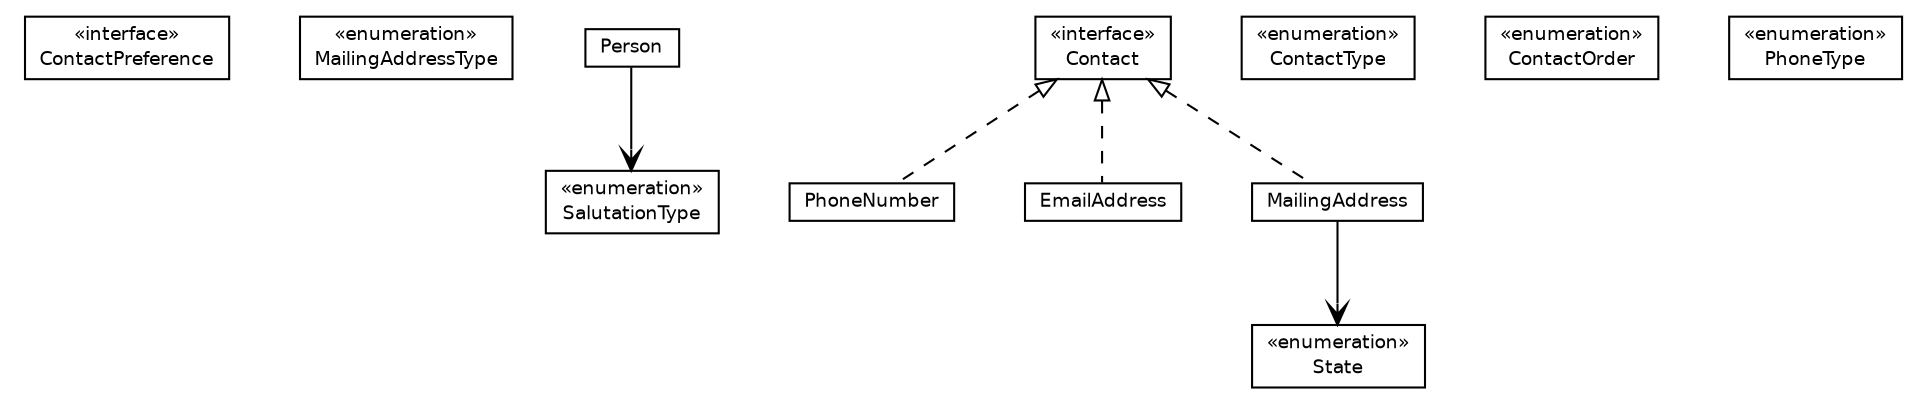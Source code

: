 #!/usr/local/bin/dot
#
# Class diagram 
# Generated by UMLGraph version R5_6 (http://www.umlgraph.org/)
#

digraph G {
	edge [fontname="Helvetica",fontsize=10,labelfontname="Helvetica",labelfontsize=10];
	node [fontname="Helvetica",fontsize=10,shape=plaintext];
	nodesep=0.25;
	ranksep=0.5;
	// net.ljcomputing.people.domain.ContactPreference
	c14 [label=<<table title="net.ljcomputing.people.domain.ContactPreference" border="0" cellborder="1" cellspacing="0" cellpadding="2" port="p" href="./ContactPreference.html">
		<tr><td><table border="0" cellspacing="0" cellpadding="1">
<tr><td align="center" balign="center"> &#171;interface&#187; </td></tr>
<tr><td align="center" balign="center"> ContactPreference </td></tr>
		</table></td></tr>
		</table>>, URL="./ContactPreference.html", fontname="Helvetica", fontcolor="black", fontsize=9.0];
	// net.ljcomputing.people.domain.MailingAddressType
	c15 [label=<<table title="net.ljcomputing.people.domain.MailingAddressType" border="0" cellborder="1" cellspacing="0" cellpadding="2" port="p" href="./MailingAddressType.html">
		<tr><td><table border="0" cellspacing="0" cellpadding="1">
<tr><td align="center" balign="center"> &#171;enumeration&#187; </td></tr>
<tr><td align="center" balign="center"> MailingAddressType </td></tr>
		</table></td></tr>
		</table>>, URL="./MailingAddressType.html", fontname="Helvetica", fontcolor="black", fontsize=9.0];
	// net.ljcomputing.people.domain.SalutationType
	c16 [label=<<table title="net.ljcomputing.people.domain.SalutationType" border="0" cellborder="1" cellspacing="0" cellpadding="2" port="p" href="./SalutationType.html">
		<tr><td><table border="0" cellspacing="0" cellpadding="1">
<tr><td align="center" balign="center"> &#171;enumeration&#187; </td></tr>
<tr><td align="center" balign="center"> SalutationType </td></tr>
		</table></td></tr>
		</table>>, URL="./SalutationType.html", fontname="Helvetica", fontcolor="black", fontsize=9.0];
	// net.ljcomputing.people.domain.State
	c17 [label=<<table title="net.ljcomputing.people.domain.State" border="0" cellborder="1" cellspacing="0" cellpadding="2" port="p" href="./State.html">
		<tr><td><table border="0" cellspacing="0" cellpadding="1">
<tr><td align="center" balign="center"> &#171;enumeration&#187; </td></tr>
<tr><td align="center" balign="center"> State </td></tr>
		</table></td></tr>
		</table>>, URL="./State.html", fontname="Helvetica", fontcolor="black", fontsize=9.0];
	// net.ljcomputing.people.domain.PhoneNumber
	c18 [label=<<table title="net.ljcomputing.people.domain.PhoneNumber" border="0" cellborder="1" cellspacing="0" cellpadding="2" port="p" href="./PhoneNumber.html">
		<tr><td><table border="0" cellspacing="0" cellpadding="1">
<tr><td align="center" balign="center"> PhoneNumber </td></tr>
		</table></td></tr>
		</table>>, URL="./PhoneNumber.html", fontname="Helvetica", fontcolor="black", fontsize=9.0];
	// net.ljcomputing.people.domain.ContactType
	c19 [label=<<table title="net.ljcomputing.people.domain.ContactType" border="0" cellborder="1" cellspacing="0" cellpadding="2" port="p" href="./ContactType.html">
		<tr><td><table border="0" cellspacing="0" cellpadding="1">
<tr><td align="center" balign="center"> &#171;enumeration&#187; </td></tr>
<tr><td align="center" balign="center"> ContactType </td></tr>
		</table></td></tr>
		</table>>, URL="./ContactType.html", fontname="Helvetica", fontcolor="black", fontsize=9.0];
	// net.ljcomputing.people.domain.ContactOrder
	c20 [label=<<table title="net.ljcomputing.people.domain.ContactOrder" border="0" cellborder="1" cellspacing="0" cellpadding="2" port="p" href="./ContactOrder.html">
		<tr><td><table border="0" cellspacing="0" cellpadding="1">
<tr><td align="center" balign="center"> &#171;enumeration&#187; </td></tr>
<tr><td align="center" balign="center"> ContactOrder </td></tr>
		</table></td></tr>
		</table>>, URL="./ContactOrder.html", fontname="Helvetica", fontcolor="black", fontsize=9.0];
	// net.ljcomputing.people.domain.PhoneType
	c21 [label=<<table title="net.ljcomputing.people.domain.PhoneType" border="0" cellborder="1" cellspacing="0" cellpadding="2" port="p" href="./PhoneType.html">
		<tr><td><table border="0" cellspacing="0" cellpadding="1">
<tr><td align="center" balign="center"> &#171;enumeration&#187; </td></tr>
<tr><td align="center" balign="center"> PhoneType </td></tr>
		</table></td></tr>
		</table>>, URL="./PhoneType.html", fontname="Helvetica", fontcolor="black", fontsize=9.0];
	// net.ljcomputing.people.domain.EmailAddress
	c22 [label=<<table title="net.ljcomputing.people.domain.EmailAddress" border="0" cellborder="1" cellspacing="0" cellpadding="2" port="p" href="./EmailAddress.html">
		<tr><td><table border="0" cellspacing="0" cellpadding="1">
<tr><td align="center" balign="center"> EmailAddress </td></tr>
		</table></td></tr>
		</table>>, URL="./EmailAddress.html", fontname="Helvetica", fontcolor="black", fontsize=9.0];
	// net.ljcomputing.people.domain.MailingAddress
	c23 [label=<<table title="net.ljcomputing.people.domain.MailingAddress" border="0" cellborder="1" cellspacing="0" cellpadding="2" port="p" href="./MailingAddress.html">
		<tr><td><table border="0" cellspacing="0" cellpadding="1">
<tr><td align="center" balign="center"> MailingAddress </td></tr>
		</table></td></tr>
		</table>>, URL="./MailingAddress.html", fontname="Helvetica", fontcolor="black", fontsize=9.0];
	// net.ljcomputing.people.domain.Person
	c24 [label=<<table title="net.ljcomputing.people.domain.Person" border="0" cellborder="1" cellspacing="0" cellpadding="2" port="p" href="./Person.html">
		<tr><td><table border="0" cellspacing="0" cellpadding="1">
<tr><td align="center" balign="center"> Person </td></tr>
		</table></td></tr>
		</table>>, URL="./Person.html", fontname="Helvetica", fontcolor="black", fontsize=9.0];
	// net.ljcomputing.people.domain.Contact
	c25 [label=<<table title="net.ljcomputing.people.domain.Contact" border="0" cellborder="1" cellspacing="0" cellpadding="2" port="p" href="./Contact.html">
		<tr><td><table border="0" cellspacing="0" cellpadding="1">
<tr><td align="center" balign="center"> &#171;interface&#187; </td></tr>
<tr><td align="center" balign="center"> Contact </td></tr>
		</table></td></tr>
		</table>>, URL="./Contact.html", fontname="Helvetica", fontcolor="black", fontsize=9.0];
	//net.ljcomputing.people.domain.PhoneNumber implements net.ljcomputing.people.domain.Contact
	c25:p -> c18:p [dir=back,arrowtail=empty,style=dashed];
	//net.ljcomputing.people.domain.EmailAddress implements net.ljcomputing.people.domain.Contact
	c25:p -> c22:p [dir=back,arrowtail=empty,style=dashed];
	//net.ljcomputing.people.domain.MailingAddress implements net.ljcomputing.people.domain.Contact
	c25:p -> c23:p [dir=back,arrowtail=empty,style=dashed];
	// net.ljcomputing.people.domain.MailingAddress NAVASSOC net.ljcomputing.people.domain.State
	c23:p -> c17:p [taillabel="", label="", headlabel="", fontname="Helvetica", fontcolor="black", fontsize=10.0, color="black", arrowhead=open];
	// net.ljcomputing.people.domain.Person NAVASSOC net.ljcomputing.people.domain.SalutationType
	c24:p -> c16:p [taillabel="", label="", headlabel="", fontname="Helvetica", fontcolor="black", fontsize=10.0, color="black", arrowhead=open];
}

